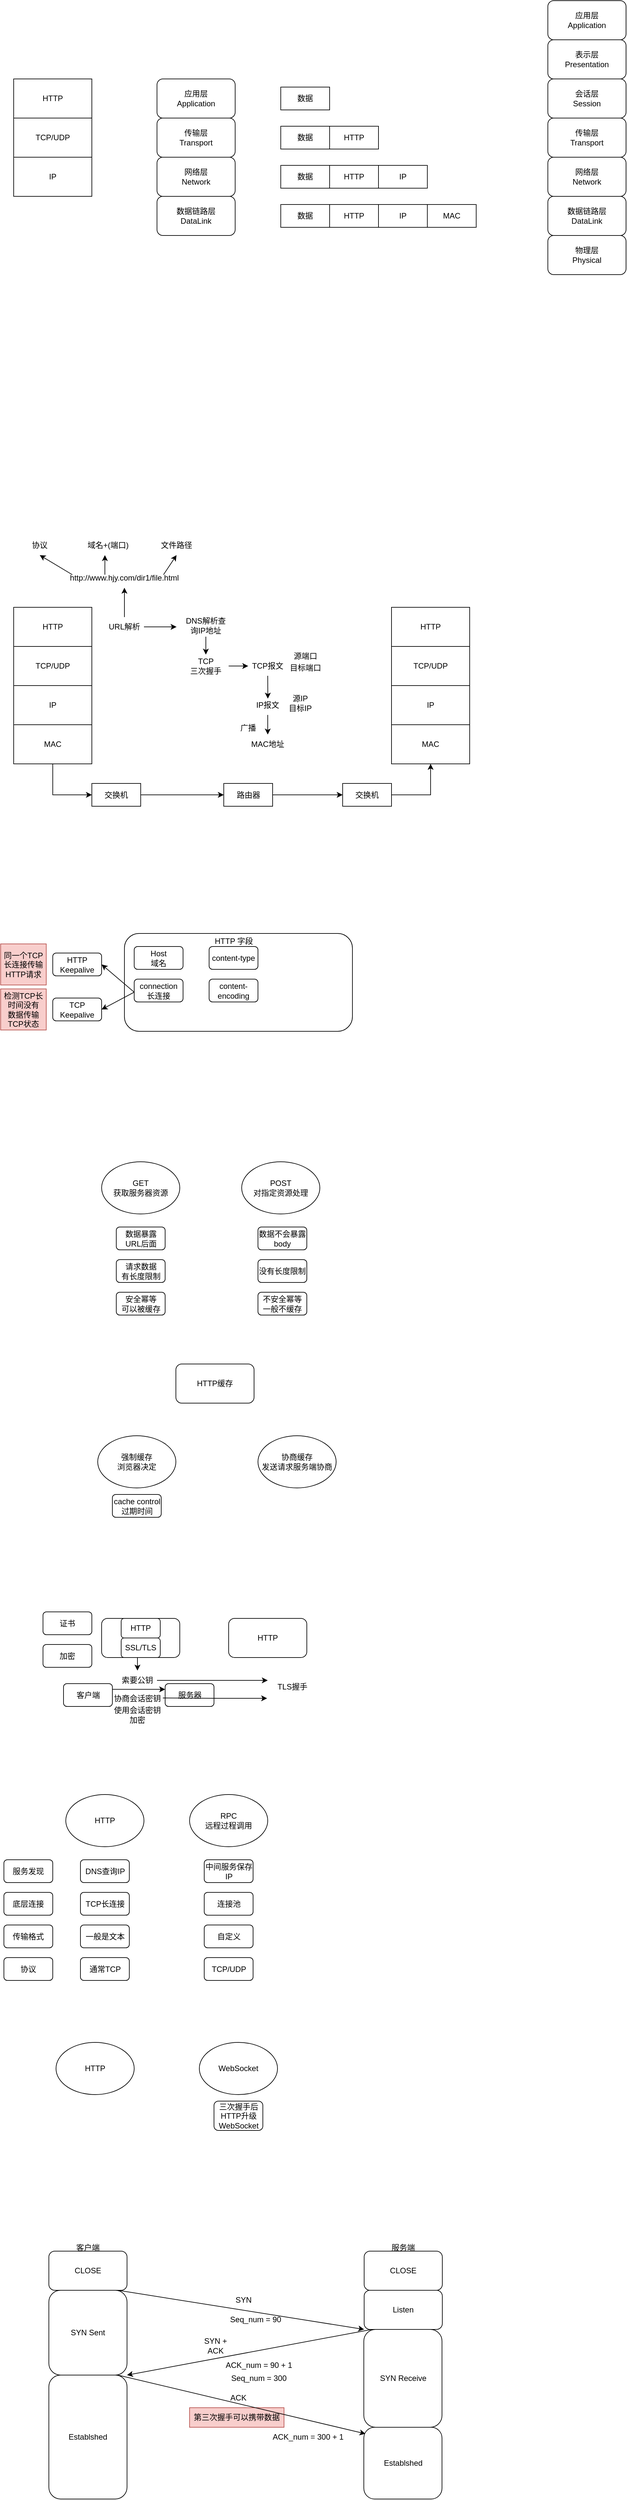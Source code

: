 <mxfile version="23.1.6" type="github">
  <diagram name="第 1 页" id="g__cL9et6w1Bz4wDRFb3">
    <mxGraphModel dx="1853" dy="1735" grid="1" gridSize="10" guides="1" tooltips="1" connect="1" arrows="1" fold="1" page="1" pageScale="1" pageWidth="827" pageHeight="1169" math="0" shadow="0">
      <root>
        <mxCell id="0" />
        <mxCell id="1" parent="0" />
        <mxCell id="cXm0hrUkM8Iz5NWa8tWo-20" value="第三次握手可以携带数据" style="text;html=1;align=center;verticalAlign=middle;whiteSpace=wrap;rounded=0;fillColor=#f8cecc;strokeColor=#b85450;" vertex="1" parent="1">
          <mxGeometry x="180" y="3670" width="145" height="30" as="geometry" />
        </mxCell>
        <mxCell id="aSiWcfBO7DVynULOfoQH-1" value="应用层&lt;br&gt;Application" style="rounded=1;whiteSpace=wrap;html=1;" parent="1" vertex="1">
          <mxGeometry x="130" y="100" width="120" height="60" as="geometry" />
        </mxCell>
        <mxCell id="aSiWcfBO7DVynULOfoQH-2" value="传输层&lt;br&gt;Transport" style="rounded=1;whiteSpace=wrap;html=1;" parent="1" vertex="1">
          <mxGeometry x="130" y="160" width="120" height="60" as="geometry" />
        </mxCell>
        <mxCell id="aSiWcfBO7DVynULOfoQH-3" value="网络层&lt;br&gt;Network" style="rounded=1;whiteSpace=wrap;html=1;" parent="1" vertex="1">
          <mxGeometry x="130" y="220" width="120" height="60" as="geometry" />
        </mxCell>
        <mxCell id="aSiWcfBO7DVynULOfoQH-4" value="数据链路层&lt;br&gt;DataLink" style="rounded=1;whiteSpace=wrap;html=1;" parent="1" vertex="1">
          <mxGeometry x="130" y="280" width="120" height="60" as="geometry" />
        </mxCell>
        <mxCell id="aSiWcfBO7DVynULOfoQH-5" value="应用层&lt;br&gt;Application" style="rounded=1;whiteSpace=wrap;html=1;" parent="1" vertex="1">
          <mxGeometry x="730" y="-20" width="120" height="60" as="geometry" />
        </mxCell>
        <mxCell id="aSiWcfBO7DVynULOfoQH-6" value="传输层&lt;br&gt;Transport" style="rounded=1;whiteSpace=wrap;html=1;" parent="1" vertex="1">
          <mxGeometry x="730" y="160" width="120" height="60" as="geometry" />
        </mxCell>
        <mxCell id="aSiWcfBO7DVynULOfoQH-7" value="网络层&lt;br&gt;Network" style="rounded=1;whiteSpace=wrap;html=1;" parent="1" vertex="1">
          <mxGeometry x="730" y="220" width="120" height="60" as="geometry" />
        </mxCell>
        <mxCell id="aSiWcfBO7DVynULOfoQH-8" value="数据链路层&lt;br&gt;DataLink" style="rounded=1;whiteSpace=wrap;html=1;" parent="1" vertex="1">
          <mxGeometry x="730" y="280" width="120" height="60" as="geometry" />
        </mxCell>
        <mxCell id="aSiWcfBO7DVynULOfoQH-9" value="表示层&lt;br&gt;Presentation" style="rounded=1;whiteSpace=wrap;html=1;" parent="1" vertex="1">
          <mxGeometry x="730" y="40" width="120" height="60" as="geometry" />
        </mxCell>
        <mxCell id="aSiWcfBO7DVynULOfoQH-10" value="会话层&lt;br&gt;Session" style="rounded=1;whiteSpace=wrap;html=1;" parent="1" vertex="1">
          <mxGeometry x="730" y="100" width="120" height="60" as="geometry" />
        </mxCell>
        <mxCell id="aSiWcfBO7DVynULOfoQH-11" value="物理层&lt;br&gt;Physical" style="rounded=1;whiteSpace=wrap;html=1;" parent="1" vertex="1">
          <mxGeometry x="730" y="340" width="120" height="60" as="geometry" />
        </mxCell>
        <mxCell id="aSiWcfBO7DVynULOfoQH-12" value="HTTP" style="rounded=0;whiteSpace=wrap;html=1;" parent="1" vertex="1">
          <mxGeometry x="-90" y="100" width="120" height="60" as="geometry" />
        </mxCell>
        <mxCell id="aSiWcfBO7DVynULOfoQH-13" value="TCP/UDP" style="rounded=0;whiteSpace=wrap;html=1;" parent="1" vertex="1">
          <mxGeometry x="-90" y="160" width="120" height="60" as="geometry" />
        </mxCell>
        <mxCell id="aSiWcfBO7DVynULOfoQH-14" value="IP" style="rounded=0;whiteSpace=wrap;html=1;" parent="1" vertex="1">
          <mxGeometry x="-90" y="220" width="120" height="60" as="geometry" />
        </mxCell>
        <mxCell id="aSiWcfBO7DVynULOfoQH-15" value="数据" style="rounded=0;whiteSpace=wrap;html=1;" parent="1" vertex="1">
          <mxGeometry x="320" y="112.5" width="75" height="35" as="geometry" />
        </mxCell>
        <mxCell id="aSiWcfBO7DVynULOfoQH-16" value="数据" style="rounded=0;whiteSpace=wrap;html=1;" parent="1" vertex="1">
          <mxGeometry x="320" y="172.5" width="75" height="35" as="geometry" />
        </mxCell>
        <mxCell id="aSiWcfBO7DVynULOfoQH-17" value="HTTP" style="rounded=0;whiteSpace=wrap;html=1;" parent="1" vertex="1">
          <mxGeometry x="395" y="172.5" width="75" height="35" as="geometry" />
        </mxCell>
        <mxCell id="aSiWcfBO7DVynULOfoQH-19" value="数据" style="rounded=0;whiteSpace=wrap;html=1;" parent="1" vertex="1">
          <mxGeometry x="320" y="232.5" width="75" height="35" as="geometry" />
        </mxCell>
        <mxCell id="aSiWcfBO7DVynULOfoQH-20" value="HTTP" style="rounded=0;whiteSpace=wrap;html=1;" parent="1" vertex="1">
          <mxGeometry x="395" y="232.5" width="75" height="35" as="geometry" />
        </mxCell>
        <mxCell id="aSiWcfBO7DVynULOfoQH-21" value="IP" style="rounded=0;whiteSpace=wrap;html=1;" parent="1" vertex="1">
          <mxGeometry x="470" y="232.5" width="75" height="35" as="geometry" />
        </mxCell>
        <mxCell id="aSiWcfBO7DVynULOfoQH-22" value="数据" style="rounded=0;whiteSpace=wrap;html=1;" parent="1" vertex="1">
          <mxGeometry x="320" y="292.5" width="75" height="35" as="geometry" />
        </mxCell>
        <mxCell id="aSiWcfBO7DVynULOfoQH-23" value="HTTP" style="rounded=0;whiteSpace=wrap;html=1;" parent="1" vertex="1">
          <mxGeometry x="395" y="292.5" width="75" height="35" as="geometry" />
        </mxCell>
        <mxCell id="aSiWcfBO7DVynULOfoQH-24" value="IP" style="rounded=0;whiteSpace=wrap;html=1;" parent="1" vertex="1">
          <mxGeometry x="470" y="292.5" width="75" height="35" as="geometry" />
        </mxCell>
        <mxCell id="aSiWcfBO7DVynULOfoQH-25" value="MAC" style="rounded=0;whiteSpace=wrap;html=1;" parent="1" vertex="1">
          <mxGeometry x="545" y="292.5" width="75" height="35" as="geometry" />
        </mxCell>
        <mxCell id="aSiWcfBO7DVynULOfoQH-26" value="HTTP" style="rounded=0;whiteSpace=wrap;html=1;" parent="1" vertex="1">
          <mxGeometry x="-90" y="910" width="120" height="60" as="geometry" />
        </mxCell>
        <mxCell id="aSiWcfBO7DVynULOfoQH-27" value="TCP/UDP" style="rounded=0;whiteSpace=wrap;html=1;" parent="1" vertex="1">
          <mxGeometry x="-90" y="970" width="120" height="60" as="geometry" />
        </mxCell>
        <mxCell id="aSiWcfBO7DVynULOfoQH-28" value="IP" style="rounded=0;whiteSpace=wrap;html=1;" parent="1" vertex="1">
          <mxGeometry x="-90" y="1030" width="120" height="60" as="geometry" />
        </mxCell>
        <mxCell id="aSiWcfBO7DVynULOfoQH-29" value="HTTP" style="rounded=0;whiteSpace=wrap;html=1;" parent="1" vertex="1">
          <mxGeometry x="490" y="910" width="120" height="60" as="geometry" />
        </mxCell>
        <mxCell id="aSiWcfBO7DVynULOfoQH-30" value="TCP/UDP" style="rounded=0;whiteSpace=wrap;html=1;" parent="1" vertex="1">
          <mxGeometry x="490" y="970" width="120" height="60" as="geometry" />
        </mxCell>
        <mxCell id="aSiWcfBO7DVynULOfoQH-31" value="IP" style="rounded=0;whiteSpace=wrap;html=1;" parent="1" vertex="1">
          <mxGeometry x="490" y="1030" width="120" height="60" as="geometry" />
        </mxCell>
        <mxCell id="aSiWcfBO7DVynULOfoQH-34" style="edgeStyle=orthogonalEdgeStyle;rounded=0;orthogonalLoop=1;jettySize=auto;html=1;exitX=0.5;exitY=0;exitDx=0;exitDy=0;entryX=0.5;entryY=1;entryDx=0;entryDy=0;" parent="1" source="aSiWcfBO7DVynULOfoQH-32" target="aSiWcfBO7DVynULOfoQH-33" edge="1">
          <mxGeometry relative="1" as="geometry" />
        </mxCell>
        <mxCell id="aSiWcfBO7DVynULOfoQH-42" style="edgeStyle=orthogonalEdgeStyle;rounded=0;orthogonalLoop=1;jettySize=auto;html=1;exitX=1;exitY=0.5;exitDx=0;exitDy=0;" parent="1" source="aSiWcfBO7DVynULOfoQH-32" edge="1">
          <mxGeometry relative="1" as="geometry">
            <mxPoint x="160" y="940" as="targetPoint" />
          </mxGeometry>
        </mxCell>
        <mxCell id="aSiWcfBO7DVynULOfoQH-32" value="URL解析" style="text;html=1;align=center;verticalAlign=middle;whiteSpace=wrap;rounded=0;" parent="1" vertex="1">
          <mxGeometry x="50" y="925" width="60" height="30" as="geometry" />
        </mxCell>
        <mxCell id="aSiWcfBO7DVynULOfoQH-33" value="http://www.hjy.com/dir1/file.html" style="text;html=1;align=center;verticalAlign=middle;whiteSpace=wrap;rounded=0;" parent="1" vertex="1">
          <mxGeometry x="-10" y="850" width="180" height="30" as="geometry" />
        </mxCell>
        <mxCell id="aSiWcfBO7DVynULOfoQH-35" value="协议" style="text;html=1;align=center;verticalAlign=middle;whiteSpace=wrap;rounded=0;" parent="1" vertex="1">
          <mxGeometry x="-80" y="800" width="60" height="30" as="geometry" />
        </mxCell>
        <mxCell id="aSiWcfBO7DVynULOfoQH-36" value="" style="endArrow=classic;html=1;rounded=0;entryX=0.5;entryY=1;entryDx=0;entryDy=0;" parent="1" target="aSiWcfBO7DVynULOfoQH-35" edge="1">
          <mxGeometry width="50" height="50" relative="1" as="geometry">
            <mxPoint y="860" as="sourcePoint" />
            <mxPoint x="50" y="810" as="targetPoint" />
          </mxGeometry>
        </mxCell>
        <mxCell id="aSiWcfBO7DVynULOfoQH-37" value="域名+(端口)" style="text;html=1;align=center;verticalAlign=middle;whiteSpace=wrap;rounded=0;" parent="1" vertex="1">
          <mxGeometry x="20" y="800" width="70" height="30" as="geometry" />
        </mxCell>
        <mxCell id="aSiWcfBO7DVynULOfoQH-38" value="" style="endArrow=classic;html=1;rounded=0;entryX=0.429;entryY=1;entryDx=0;entryDy=0;entryPerimeter=0;" parent="1" target="aSiWcfBO7DVynULOfoQH-37" edge="1">
          <mxGeometry width="50" height="50" relative="1" as="geometry">
            <mxPoint x="50" y="860" as="sourcePoint" />
            <mxPoint x="100" y="810" as="targetPoint" />
          </mxGeometry>
        </mxCell>
        <mxCell id="aSiWcfBO7DVynULOfoQH-40" value="文件路径" style="text;html=1;align=center;verticalAlign=middle;whiteSpace=wrap;rounded=0;" parent="1" vertex="1">
          <mxGeometry x="130" y="800" width="60" height="30" as="geometry" />
        </mxCell>
        <mxCell id="aSiWcfBO7DVynULOfoQH-41" value="" style="endArrow=classic;html=1;rounded=0;entryX=0.5;entryY=1;entryDx=0;entryDy=0;" parent="1" target="aSiWcfBO7DVynULOfoQH-40" edge="1">
          <mxGeometry width="50" height="50" relative="1" as="geometry">
            <mxPoint x="140" y="860" as="sourcePoint" />
            <mxPoint x="190" y="810" as="targetPoint" />
          </mxGeometry>
        </mxCell>
        <mxCell id="aSiWcfBO7DVynULOfoQH-45" style="edgeStyle=orthogonalEdgeStyle;rounded=0;orthogonalLoop=1;jettySize=auto;html=1;exitX=0.5;exitY=1;exitDx=0;exitDy=0;" parent="1" source="aSiWcfBO7DVynULOfoQH-43" target="aSiWcfBO7DVynULOfoQH-44" edge="1">
          <mxGeometry relative="1" as="geometry" />
        </mxCell>
        <mxCell id="aSiWcfBO7DVynULOfoQH-43" value="DNS解析查询IP地址" style="text;html=1;align=center;verticalAlign=middle;whiteSpace=wrap;rounded=0;" parent="1" vertex="1">
          <mxGeometry x="170" y="920" width="70" height="35" as="geometry" />
        </mxCell>
        <mxCell id="aSiWcfBO7DVynULOfoQH-47" style="edgeStyle=orthogonalEdgeStyle;rounded=0;orthogonalLoop=1;jettySize=auto;html=1;exitX=1;exitY=0.5;exitDx=0;exitDy=0;entryX=0;entryY=0.5;entryDx=0;entryDy=0;" parent="1" source="aSiWcfBO7DVynULOfoQH-44" target="aSiWcfBO7DVynULOfoQH-46" edge="1">
          <mxGeometry relative="1" as="geometry" />
        </mxCell>
        <mxCell id="aSiWcfBO7DVynULOfoQH-44" value="TCP&lt;br&gt;三次握手" style="text;html=1;align=center;verticalAlign=middle;whiteSpace=wrap;rounded=0;" parent="1" vertex="1">
          <mxGeometry x="170" y="982.5" width="70" height="35" as="geometry" />
        </mxCell>
        <mxCell id="aSiWcfBO7DVynULOfoQH-48" style="edgeStyle=orthogonalEdgeStyle;rounded=0;orthogonalLoop=1;jettySize=auto;html=1;exitX=0.5;exitY=1;exitDx=0;exitDy=0;" parent="1" source="aSiWcfBO7DVynULOfoQH-46" edge="1">
          <mxGeometry relative="1" as="geometry">
            <mxPoint x="300.154" y="1050" as="targetPoint" />
          </mxGeometry>
        </mxCell>
        <mxCell id="aSiWcfBO7DVynULOfoQH-46" value="TCP报文" style="text;html=1;align=center;verticalAlign=middle;whiteSpace=wrap;rounded=0;" parent="1" vertex="1">
          <mxGeometry x="270" y="985" width="60" height="30" as="geometry" />
        </mxCell>
        <mxCell id="aSiWcfBO7DVynULOfoQH-57" style="edgeStyle=orthogonalEdgeStyle;rounded=0;orthogonalLoop=1;jettySize=auto;html=1;exitX=0.5;exitY=1;exitDx=0;exitDy=0;entryX=0.5;entryY=0;entryDx=0;entryDy=0;" parent="1" source="aSiWcfBO7DVynULOfoQH-49" target="aSiWcfBO7DVynULOfoQH-56" edge="1">
          <mxGeometry relative="1" as="geometry" />
        </mxCell>
        <mxCell id="aSiWcfBO7DVynULOfoQH-49" value="IP报文" style="text;html=1;align=center;verticalAlign=middle;whiteSpace=wrap;rounded=0;" parent="1" vertex="1">
          <mxGeometry x="270" y="1045" width="60" height="30" as="geometry" />
        </mxCell>
        <mxCell id="aSiWcfBO7DVynULOfoQH-50" value="源端口" style="text;html=1;align=center;verticalAlign=middle;whiteSpace=wrap;rounded=0;" parent="1" vertex="1">
          <mxGeometry x="327.5" y="970" width="60" height="30" as="geometry" />
        </mxCell>
        <mxCell id="aSiWcfBO7DVynULOfoQH-51" value="目标端口" style="text;html=1;align=center;verticalAlign=middle;whiteSpace=wrap;rounded=0;" parent="1" vertex="1">
          <mxGeometry x="327.5" y="987.5" width="60" height="30" as="geometry" />
        </mxCell>
        <mxCell id="aSiWcfBO7DVynULOfoQH-52" value="源IP" style="text;html=1;align=center;verticalAlign=middle;whiteSpace=wrap;rounded=0;" parent="1" vertex="1">
          <mxGeometry x="320" y="1035" width="60" height="30" as="geometry" />
        </mxCell>
        <mxCell id="aSiWcfBO7DVynULOfoQH-53" value="目标IP" style="text;html=1;align=center;verticalAlign=middle;whiteSpace=wrap;rounded=0;" parent="1" vertex="1">
          <mxGeometry x="320" y="1050" width="60" height="30" as="geometry" />
        </mxCell>
        <mxCell id="aSiWcfBO7DVynULOfoQH-64" style="edgeStyle=orthogonalEdgeStyle;rounded=0;orthogonalLoop=1;jettySize=auto;html=1;exitX=0.5;exitY=1;exitDx=0;exitDy=0;entryX=0;entryY=0.5;entryDx=0;entryDy=0;" parent="1" source="aSiWcfBO7DVynULOfoQH-55" target="aSiWcfBO7DVynULOfoQH-61" edge="1">
          <mxGeometry relative="1" as="geometry" />
        </mxCell>
        <mxCell id="aSiWcfBO7DVynULOfoQH-55" value="MAC" style="rounded=0;whiteSpace=wrap;html=1;" parent="1" vertex="1">
          <mxGeometry x="-90" y="1090" width="120" height="60" as="geometry" />
        </mxCell>
        <mxCell id="aSiWcfBO7DVynULOfoQH-56" value="MAC地址" style="text;html=1;align=center;verticalAlign=middle;whiteSpace=wrap;rounded=0;" parent="1" vertex="1">
          <mxGeometry x="270" y="1105" width="60" height="30" as="geometry" />
        </mxCell>
        <mxCell id="aSiWcfBO7DVynULOfoQH-58" value="广播" style="text;html=1;align=center;verticalAlign=middle;whiteSpace=wrap;rounded=0;" parent="1" vertex="1">
          <mxGeometry x="240" y="1080" width="60" height="30" as="geometry" />
        </mxCell>
        <mxCell id="aSiWcfBO7DVynULOfoQH-59" value="MAC" style="rounded=0;whiteSpace=wrap;html=1;" parent="1" vertex="1">
          <mxGeometry x="490" y="1090" width="120" height="60" as="geometry" />
        </mxCell>
        <mxCell id="aSiWcfBO7DVynULOfoQH-65" style="edgeStyle=orthogonalEdgeStyle;rounded=0;orthogonalLoop=1;jettySize=auto;html=1;exitX=1;exitY=0.5;exitDx=0;exitDy=0;entryX=0;entryY=0.5;entryDx=0;entryDy=0;" parent="1" source="aSiWcfBO7DVynULOfoQH-61" target="aSiWcfBO7DVynULOfoQH-62" edge="1">
          <mxGeometry relative="1" as="geometry" />
        </mxCell>
        <mxCell id="aSiWcfBO7DVynULOfoQH-61" value="交换机" style="rounded=0;whiteSpace=wrap;html=1;" parent="1" vertex="1">
          <mxGeometry x="30" y="1180" width="75" height="35" as="geometry" />
        </mxCell>
        <mxCell id="aSiWcfBO7DVynULOfoQH-66" style="edgeStyle=orthogonalEdgeStyle;rounded=0;orthogonalLoop=1;jettySize=auto;html=1;exitX=1;exitY=0.5;exitDx=0;exitDy=0;entryX=0;entryY=0.5;entryDx=0;entryDy=0;" parent="1" source="aSiWcfBO7DVynULOfoQH-62" target="aSiWcfBO7DVynULOfoQH-63" edge="1">
          <mxGeometry relative="1" as="geometry" />
        </mxCell>
        <mxCell id="aSiWcfBO7DVynULOfoQH-62" value="路由器" style="rounded=0;whiteSpace=wrap;html=1;" parent="1" vertex="1">
          <mxGeometry x="232.5" y="1180" width="75" height="35" as="geometry" />
        </mxCell>
        <mxCell id="aSiWcfBO7DVynULOfoQH-67" style="edgeStyle=orthogonalEdgeStyle;rounded=0;orthogonalLoop=1;jettySize=auto;html=1;exitX=1;exitY=0.5;exitDx=0;exitDy=0;" parent="1" source="aSiWcfBO7DVynULOfoQH-63" target="aSiWcfBO7DVynULOfoQH-59" edge="1">
          <mxGeometry relative="1" as="geometry" />
        </mxCell>
        <mxCell id="aSiWcfBO7DVynULOfoQH-63" value="交换机" style="rounded=0;whiteSpace=wrap;html=1;" parent="1" vertex="1">
          <mxGeometry x="415" y="1180" width="75" height="35" as="geometry" />
        </mxCell>
        <mxCell id="Nw0icb2rBlRomqgOzCDh-1" value="" style="rounded=1;whiteSpace=wrap;html=1;" parent="1" vertex="1">
          <mxGeometry x="80" y="1410" width="350" height="150" as="geometry" />
        </mxCell>
        <mxCell id="Nw0icb2rBlRomqgOzCDh-2" value="Host&lt;br&gt;域名" style="rounded=1;whiteSpace=wrap;html=1;" parent="1" vertex="1">
          <mxGeometry x="95" y="1430" width="75" height="35" as="geometry" />
        </mxCell>
        <mxCell id="Nw0icb2rBlRomqgOzCDh-3" value="connection&lt;br&gt;长连接" style="rounded=1;whiteSpace=wrap;html=1;" parent="1" vertex="1">
          <mxGeometry x="95" y="1480" width="75" height="35" as="geometry" />
        </mxCell>
        <mxCell id="Nw0icb2rBlRomqgOzCDh-4" value="HTTP Keepalive" style="rounded=1;whiteSpace=wrap;html=1;" parent="1" vertex="1">
          <mxGeometry x="-30" y="1440" width="75" height="35" as="geometry" />
        </mxCell>
        <mxCell id="Nw0icb2rBlRomqgOzCDh-5" value="同一个TCP长连接传输HTTP请求" style="text;html=1;align=center;verticalAlign=middle;whiteSpace=wrap;rounded=0;fillColor=#f8cecc;strokeColor=#b85450;" parent="1" vertex="1">
          <mxGeometry x="-110" y="1426" width="70" height="63" as="geometry" />
        </mxCell>
        <mxCell id="Nw0icb2rBlRomqgOzCDh-7" value="TCP&lt;br&gt;Keepalive" style="rounded=1;whiteSpace=wrap;html=1;" parent="1" vertex="1">
          <mxGeometry x="-30" y="1509" width="75" height="35" as="geometry" />
        </mxCell>
        <mxCell id="Nw0icb2rBlRomqgOzCDh-8" value="检测TCP长时间没有&lt;br&gt;数据传输TCP状态" style="text;html=1;align=center;verticalAlign=middle;whiteSpace=wrap;rounded=0;fillColor=#f8cecc;strokeColor=#b85450;" parent="1" vertex="1">
          <mxGeometry x="-110" y="1495" width="70" height="63" as="geometry" />
        </mxCell>
        <mxCell id="Nw0icb2rBlRomqgOzCDh-9" value="" style="endArrow=classic;html=1;rounded=0;entryX=1;entryY=0.5;entryDx=0;entryDy=0;" parent="1" target="Nw0icb2rBlRomqgOzCDh-4" edge="1">
          <mxGeometry width="50" height="50" relative="1" as="geometry">
            <mxPoint x="95" y="1500" as="sourcePoint" />
            <mxPoint x="145" y="1450" as="targetPoint" />
          </mxGeometry>
        </mxCell>
        <mxCell id="Nw0icb2rBlRomqgOzCDh-11" value="" style="endArrow=classic;html=1;rounded=0;entryX=1;entryY=0.5;entryDx=0;entryDy=0;" parent="1" target="Nw0icb2rBlRomqgOzCDh-7" edge="1">
          <mxGeometry width="50" height="50" relative="1" as="geometry">
            <mxPoint x="95" y="1500" as="sourcePoint" />
            <mxPoint x="145" y="1450" as="targetPoint" />
          </mxGeometry>
        </mxCell>
        <mxCell id="Nw0icb2rBlRomqgOzCDh-12" value="content-type" style="rounded=1;whiteSpace=wrap;html=1;" parent="1" vertex="1">
          <mxGeometry x="210" y="1430" width="75" height="35" as="geometry" />
        </mxCell>
        <mxCell id="Nw0icb2rBlRomqgOzCDh-13" value="content-encoding" style="rounded=1;whiteSpace=wrap;html=1;" parent="1" vertex="1">
          <mxGeometry x="210" y="1480" width="75" height="35" as="geometry" />
        </mxCell>
        <mxCell id="Nw0icb2rBlRomqgOzCDh-14" value="HTTP 字段" style="text;html=1;align=center;verticalAlign=middle;whiteSpace=wrap;rounded=0;" parent="1" vertex="1">
          <mxGeometry x="216.5" y="1407" width="62" height="30" as="geometry" />
        </mxCell>
        <mxCell id="Nw0icb2rBlRomqgOzCDh-15" value="GET&lt;br&gt;获取服务器资源" style="ellipse;whiteSpace=wrap;html=1;" parent="1" vertex="1">
          <mxGeometry x="45" y="1760" width="120" height="80" as="geometry" />
        </mxCell>
        <mxCell id="Nw0icb2rBlRomqgOzCDh-16" value="POST&lt;br&gt;对指定资源处理" style="ellipse;whiteSpace=wrap;html=1;" parent="1" vertex="1">
          <mxGeometry x="260" y="1760" width="120" height="80" as="geometry" />
        </mxCell>
        <mxCell id="Nw0icb2rBlRomqgOzCDh-17" value="数据暴露&lt;br&gt;URL后面" style="rounded=1;whiteSpace=wrap;html=1;" parent="1" vertex="1">
          <mxGeometry x="67.5" y="1860" width="75" height="35" as="geometry" />
        </mxCell>
        <mxCell id="Nw0icb2rBlRomqgOzCDh-18" value="数据不会暴露&lt;div&gt;body&lt;/div&gt;" style="rounded=1;whiteSpace=wrap;html=1;" parent="1" vertex="1">
          <mxGeometry x="285" y="1860" width="75" height="35" as="geometry" />
        </mxCell>
        <mxCell id="Nw0icb2rBlRomqgOzCDh-19" value="请求数据&lt;br&gt;有长度限制" style="rounded=1;whiteSpace=wrap;html=1;" parent="1" vertex="1">
          <mxGeometry x="67.5" y="1910" width="75" height="35" as="geometry" />
        </mxCell>
        <mxCell id="Nw0icb2rBlRomqgOzCDh-20" value="没有长度限制" style="rounded=1;whiteSpace=wrap;html=1;" parent="1" vertex="1">
          <mxGeometry x="285" y="1910" width="75" height="35" as="geometry" />
        </mxCell>
        <mxCell id="Nw0icb2rBlRomqgOzCDh-21" value="安全幂等&lt;br&gt;可以被缓存" style="rounded=1;whiteSpace=wrap;html=1;" parent="1" vertex="1">
          <mxGeometry x="67.5" y="1960" width="75" height="35" as="geometry" />
        </mxCell>
        <mxCell id="Nw0icb2rBlRomqgOzCDh-22" value="不安全幂等&lt;br&gt;一般不缓存" style="rounded=1;whiteSpace=wrap;html=1;" parent="1" vertex="1">
          <mxGeometry x="285" y="1960" width="75" height="35" as="geometry" />
        </mxCell>
        <mxCell id="Nw0icb2rBlRomqgOzCDh-23" value="HTTP缓存" style="rounded=1;whiteSpace=wrap;html=1;" parent="1" vertex="1">
          <mxGeometry x="159" y="2070" width="120" height="60" as="geometry" />
        </mxCell>
        <mxCell id="Nw0icb2rBlRomqgOzCDh-24" value="强制缓存&lt;br&gt;浏览器决定" style="ellipse;whiteSpace=wrap;html=1;" parent="1" vertex="1">
          <mxGeometry x="39" y="2180" width="120" height="80" as="geometry" />
        </mxCell>
        <mxCell id="Nw0icb2rBlRomqgOzCDh-25" value="协商缓存&lt;br&gt;发送请求服务端协商" style="ellipse;whiteSpace=wrap;html=1;" parent="1" vertex="1">
          <mxGeometry x="285" y="2180" width="120" height="80" as="geometry" />
        </mxCell>
        <mxCell id="Nw0icb2rBlRomqgOzCDh-26" value="cache control&lt;br&gt;过期时间" style="rounded=1;whiteSpace=wrap;html=1;" parent="1" vertex="1">
          <mxGeometry x="61.5" y="2270" width="75" height="35" as="geometry" />
        </mxCell>
        <mxCell id="Nw0icb2rBlRomqgOzCDh-27" value="" style="rounded=1;whiteSpace=wrap;html=1;" parent="1" vertex="1">
          <mxGeometry x="45" y="2460" width="120" height="60" as="geometry" />
        </mxCell>
        <mxCell id="Nw0icb2rBlRomqgOzCDh-28" value="HTTP" style="rounded=1;whiteSpace=wrap;html=1;" parent="1" vertex="1">
          <mxGeometry x="240" y="2460" width="120" height="60" as="geometry" />
        </mxCell>
        <mxCell id="Nw0icb2rBlRomqgOzCDh-29" value="HTTP" style="rounded=1;whiteSpace=wrap;html=1;" parent="1" vertex="1">
          <mxGeometry x="75" y="2460" width="60" height="30" as="geometry" />
        </mxCell>
        <mxCell id="Nw0icb2rBlRomqgOzCDh-48" style="edgeStyle=orthogonalEdgeStyle;rounded=0;orthogonalLoop=1;jettySize=auto;html=1;exitX=0.5;exitY=1;exitDx=0;exitDy=0;entryX=0.5;entryY=0;entryDx=0;entryDy=0;" parent="1" source="Nw0icb2rBlRomqgOzCDh-31" target="Nw0icb2rBlRomqgOzCDh-40" edge="1">
          <mxGeometry relative="1" as="geometry" />
        </mxCell>
        <mxCell id="Nw0icb2rBlRomqgOzCDh-31" value="SSL/TLS" style="rounded=1;whiteSpace=wrap;html=1;" parent="1" vertex="1">
          <mxGeometry x="75" y="2490" width="60" height="30" as="geometry" />
        </mxCell>
        <mxCell id="Nw0icb2rBlRomqgOzCDh-39" style="edgeStyle=orthogonalEdgeStyle;rounded=0;orthogonalLoop=1;jettySize=auto;html=1;exitX=1;exitY=0.25;exitDx=0;exitDy=0;entryX=0;entryY=0.25;entryDx=0;entryDy=0;" parent="1" source="Nw0icb2rBlRomqgOzCDh-36" target="Nw0icb2rBlRomqgOzCDh-38" edge="1">
          <mxGeometry relative="1" as="geometry" />
        </mxCell>
        <mxCell id="Nw0icb2rBlRomqgOzCDh-36" value="客户端" style="rounded=1;whiteSpace=wrap;html=1;" parent="1" vertex="1">
          <mxGeometry x="-13.5" y="2560" width="75" height="35" as="geometry" />
        </mxCell>
        <mxCell id="Nw0icb2rBlRomqgOzCDh-38" value="服务器" style="rounded=1;whiteSpace=wrap;html=1;" parent="1" vertex="1">
          <mxGeometry x="142.5" y="2560" width="75" height="35" as="geometry" />
        </mxCell>
        <mxCell id="Nw0icb2rBlRomqgOzCDh-43" style="edgeStyle=orthogonalEdgeStyle;rounded=0;orthogonalLoop=1;jettySize=auto;html=1;exitX=1;exitY=0.5;exitDx=0;exitDy=0;" parent="1" source="Nw0icb2rBlRomqgOzCDh-40" edge="1">
          <mxGeometry relative="1" as="geometry">
            <mxPoint x="300" y="2555" as="targetPoint" />
          </mxGeometry>
        </mxCell>
        <mxCell id="Nw0icb2rBlRomqgOzCDh-40" value="索要公钥" style="text;html=1;align=center;verticalAlign=middle;whiteSpace=wrap;rounded=0;" parent="1" vertex="1">
          <mxGeometry x="70" y="2540" width="60" height="30" as="geometry" />
        </mxCell>
        <mxCell id="Nw0icb2rBlRomqgOzCDh-44" style="edgeStyle=orthogonalEdgeStyle;rounded=0;orthogonalLoop=1;jettySize=auto;html=1;exitX=1;exitY=0.5;exitDx=0;exitDy=0;" parent="1" edge="1">
          <mxGeometry relative="1" as="geometry">
            <mxPoint x="299" y="2582.5" as="targetPoint" />
            <mxPoint x="139" y="2582" as="sourcePoint" />
          </mxGeometry>
        </mxCell>
        <mxCell id="Nw0icb2rBlRomqgOzCDh-41" value="协商会话密钥" style="text;html=1;align=center;verticalAlign=middle;whiteSpace=wrap;rounded=0;" parent="1" vertex="1">
          <mxGeometry x="60" y="2570" width="80" height="25" as="geometry" />
        </mxCell>
        <mxCell id="Nw0icb2rBlRomqgOzCDh-42" value="使用会话密钥加密" style="text;html=1;align=center;verticalAlign=middle;whiteSpace=wrap;rounded=0;" parent="1" vertex="1">
          <mxGeometry x="60" y="2595" width="80" height="25" as="geometry" />
        </mxCell>
        <mxCell id="Nw0icb2rBlRomqgOzCDh-45" value="TLS握手" style="text;html=1;align=center;verticalAlign=middle;whiteSpace=wrap;rounded=0;" parent="1" vertex="1">
          <mxGeometry x="308" y="2550" width="60" height="30" as="geometry" />
        </mxCell>
        <mxCell id="Nw0icb2rBlRomqgOzCDh-46" value="证书" style="rounded=1;whiteSpace=wrap;html=1;" parent="1" vertex="1">
          <mxGeometry x="-45" y="2450" width="75" height="35" as="geometry" />
        </mxCell>
        <mxCell id="Nw0icb2rBlRomqgOzCDh-47" value="加密" style="rounded=1;whiteSpace=wrap;html=1;" parent="1" vertex="1">
          <mxGeometry x="-45" y="2500" width="75" height="35" as="geometry" />
        </mxCell>
        <mxCell id="Nw0icb2rBlRomqgOzCDh-49" value="HTTP" style="ellipse;whiteSpace=wrap;html=1;" parent="1" vertex="1">
          <mxGeometry x="-10" y="2730" width="120" height="80" as="geometry" />
        </mxCell>
        <mxCell id="Nw0icb2rBlRomqgOzCDh-50" value="RPC&lt;br&gt;远程过程调用" style="ellipse;whiteSpace=wrap;html=1;" parent="1" vertex="1">
          <mxGeometry x="180" y="2730" width="120" height="80" as="geometry" />
        </mxCell>
        <mxCell id="Nw0icb2rBlRomqgOzCDh-52" value="DNS查询IP" style="rounded=1;whiteSpace=wrap;html=1;" parent="1" vertex="1">
          <mxGeometry x="12.5" y="2830" width="75" height="35" as="geometry" />
        </mxCell>
        <mxCell id="Nw0icb2rBlRomqgOzCDh-54" value="服务发现" style="rounded=1;whiteSpace=wrap;html=1;" parent="1" vertex="1">
          <mxGeometry x="-105" y="2830" width="75" height="35" as="geometry" />
        </mxCell>
        <mxCell id="Nw0icb2rBlRomqgOzCDh-55" value="中间服务保存IP" style="rounded=1;whiteSpace=wrap;html=1;" parent="1" vertex="1">
          <mxGeometry x="202.5" y="2830" width="75" height="35" as="geometry" />
        </mxCell>
        <mxCell id="Nw0icb2rBlRomqgOzCDh-56" value="底层连接" style="rounded=1;whiteSpace=wrap;html=1;" parent="1" vertex="1">
          <mxGeometry x="-105" y="2880" width="75" height="35" as="geometry" />
        </mxCell>
        <mxCell id="Nw0icb2rBlRomqgOzCDh-57" value="TCP长连接" style="rounded=1;whiteSpace=wrap;html=1;" parent="1" vertex="1">
          <mxGeometry x="12.5" y="2880" width="75" height="35" as="geometry" />
        </mxCell>
        <mxCell id="Nw0icb2rBlRomqgOzCDh-58" value="连接池" style="rounded=1;whiteSpace=wrap;html=1;" parent="1" vertex="1">
          <mxGeometry x="202.5" y="2880" width="75" height="35" as="geometry" />
        </mxCell>
        <mxCell id="Nw0icb2rBlRomqgOzCDh-59" value="传输格式" style="rounded=1;whiteSpace=wrap;html=1;" parent="1" vertex="1">
          <mxGeometry x="-105" y="2930" width="75" height="35" as="geometry" />
        </mxCell>
        <mxCell id="Nw0icb2rBlRomqgOzCDh-60" value="一般是文本" style="rounded=1;whiteSpace=wrap;html=1;" parent="1" vertex="1">
          <mxGeometry x="12.5" y="2930" width="75" height="35" as="geometry" />
        </mxCell>
        <mxCell id="Nw0icb2rBlRomqgOzCDh-61" value="自定义" style="rounded=1;whiteSpace=wrap;html=1;" parent="1" vertex="1">
          <mxGeometry x="202.5" y="2930" width="75" height="35" as="geometry" />
        </mxCell>
        <mxCell id="Nw0icb2rBlRomqgOzCDh-62" value="协议" style="rounded=1;whiteSpace=wrap;html=1;" parent="1" vertex="1">
          <mxGeometry x="-105" y="2980" width="75" height="35" as="geometry" />
        </mxCell>
        <mxCell id="Nw0icb2rBlRomqgOzCDh-63" value="通常TCP" style="rounded=1;whiteSpace=wrap;html=1;" parent="1" vertex="1">
          <mxGeometry x="12.5" y="2980" width="75" height="35" as="geometry" />
        </mxCell>
        <mxCell id="Nw0icb2rBlRomqgOzCDh-64" value="TCP/UDP" style="rounded=1;whiteSpace=wrap;html=1;" parent="1" vertex="1">
          <mxGeometry x="202.5" y="2980" width="75" height="35" as="geometry" />
        </mxCell>
        <mxCell id="Nw0icb2rBlRomqgOzCDh-65" value="HTTP" style="ellipse;whiteSpace=wrap;html=1;" parent="1" vertex="1">
          <mxGeometry x="-25" y="3110" width="120" height="80" as="geometry" />
        </mxCell>
        <mxCell id="Nw0icb2rBlRomqgOzCDh-66" value="WebSocket" style="ellipse;whiteSpace=wrap;html=1;" parent="1" vertex="1">
          <mxGeometry x="195" y="3110" width="120" height="80" as="geometry" />
        </mxCell>
        <mxCell id="Nw0icb2rBlRomqgOzCDh-67" value="三次握手后&lt;br&gt;HTTP升级WebSocket" style="rounded=1;whiteSpace=wrap;html=1;" parent="1" vertex="1">
          <mxGeometry x="217.5" y="3200" width="75" height="45" as="geometry" />
        </mxCell>
        <mxCell id="cXm0hrUkM8Iz5NWa8tWo-1" value="CLOSE" style="rounded=1;whiteSpace=wrap;html=1;" vertex="1" parent="1">
          <mxGeometry x="-36" y="3430" width="120" height="60" as="geometry" />
        </mxCell>
        <mxCell id="cXm0hrUkM8Iz5NWa8tWo-2" value="CLOSE" style="rounded=1;whiteSpace=wrap;html=1;" vertex="1" parent="1">
          <mxGeometry x="448" y="3430" width="120" height="60" as="geometry" />
        </mxCell>
        <mxCell id="cXm0hrUkM8Iz5NWa8tWo-3" value="客户端" style="text;html=1;align=center;verticalAlign=middle;whiteSpace=wrap;rounded=0;" vertex="1" parent="1">
          <mxGeometry x="-6" y="3410" width="60" height="30" as="geometry" />
        </mxCell>
        <mxCell id="cXm0hrUkM8Iz5NWa8tWo-4" value="服务端" style="text;html=1;align=center;verticalAlign=middle;whiteSpace=wrap;rounded=0;" vertex="1" parent="1">
          <mxGeometry x="478" y="3410" width="60" height="30" as="geometry" />
        </mxCell>
        <mxCell id="cXm0hrUkM8Iz5NWa8tWo-5" value="SYN Sent" style="rounded=1;whiteSpace=wrap;html=1;" vertex="1" parent="1">
          <mxGeometry x="-36" y="3490" width="120" height="130" as="geometry" />
        </mxCell>
        <mxCell id="cXm0hrUkM8Iz5NWa8tWo-6" value="Listen" style="rounded=1;whiteSpace=wrap;html=1;" vertex="1" parent="1">
          <mxGeometry x="448" y="3490" width="120" height="60" as="geometry" />
        </mxCell>
        <mxCell id="cXm0hrUkM8Iz5NWa8tWo-9" value="" style="endArrow=classic;html=1;rounded=0;entryX=0;entryY=1;entryDx=0;entryDy=0;" edge="1" parent="1" target="cXm0hrUkM8Iz5NWa8tWo-6">
          <mxGeometry width="50" height="50" relative="1" as="geometry">
            <mxPoint x="70" y="3490" as="sourcePoint" />
            <mxPoint x="420" y="3580" as="targetPoint" />
          </mxGeometry>
        </mxCell>
        <mxCell id="cXm0hrUkM8Iz5NWa8tWo-10" value="SYN Receive" style="rounded=1;whiteSpace=wrap;html=1;" vertex="1" parent="1">
          <mxGeometry x="447.5" y="3550" width="120" height="150" as="geometry" />
        </mxCell>
        <mxCell id="cXm0hrUkM8Iz5NWa8tWo-11" value="SYN" style="text;html=1;align=center;verticalAlign=middle;whiteSpace=wrap;rounded=0;" vertex="1" parent="1">
          <mxGeometry x="233" y="3490" width="60" height="30" as="geometry" />
        </mxCell>
        <mxCell id="cXm0hrUkM8Iz5NWa8tWo-12" value="" style="endArrow=classic;html=1;rounded=0;entryX=1;entryY=1;entryDx=0;entryDy=0;" edge="1" parent="1" target="cXm0hrUkM8Iz5NWa8tWo-5">
          <mxGeometry width="50" height="50" relative="1" as="geometry">
            <mxPoint x="460" y="3550" as="sourcePoint" />
            <mxPoint x="510" y="3500" as="targetPoint" />
          </mxGeometry>
        </mxCell>
        <mxCell id="cXm0hrUkM8Iz5NWa8tWo-13" value="SYN + ACK" style="text;html=1;align=center;verticalAlign=middle;whiteSpace=wrap;rounded=0;" vertex="1" parent="1">
          <mxGeometry x="190" y="3560" width="60" height="30" as="geometry" />
        </mxCell>
        <mxCell id="cXm0hrUkM8Iz5NWa8tWo-14" value="Establshed" style="rounded=1;whiteSpace=wrap;html=1;" vertex="1" parent="1">
          <mxGeometry x="-36" y="3620" width="120" height="190" as="geometry" />
        </mxCell>
        <mxCell id="cXm0hrUkM8Iz5NWa8tWo-16" value="" style="endArrow=classic;html=1;rounded=0;" edge="1" parent="1">
          <mxGeometry width="50" height="50" relative="1" as="geometry">
            <mxPoint x="70" y="3620" as="sourcePoint" />
            <mxPoint x="450" y="3710" as="targetPoint" />
          </mxGeometry>
        </mxCell>
        <mxCell id="cXm0hrUkM8Iz5NWa8tWo-17" value="Establshed" style="rounded=1;whiteSpace=wrap;html=1;" vertex="1" parent="1">
          <mxGeometry x="447.5" y="3700" width="120" height="110" as="geometry" />
        </mxCell>
        <mxCell id="cXm0hrUkM8Iz5NWa8tWo-19" value="ACK" style="text;html=1;align=center;verticalAlign=middle;whiteSpace=wrap;rounded=0;" vertex="1" parent="1">
          <mxGeometry x="225" y="3640" width="60" height="30" as="geometry" />
        </mxCell>
        <mxCell id="cXm0hrUkM8Iz5NWa8tWo-21" value="Seq_num = 90" style="text;html=1;align=center;verticalAlign=middle;whiteSpace=wrap;rounded=0;" vertex="1" parent="1">
          <mxGeometry x="233" y="3520" width="97" height="30" as="geometry" />
        </mxCell>
        <mxCell id="cXm0hrUkM8Iz5NWa8tWo-22" value="ACK_num = 90 + 1" style="text;html=1;align=center;verticalAlign=middle;whiteSpace=wrap;rounded=0;" vertex="1" parent="1">
          <mxGeometry x="233" y="3590" width="107" height="30" as="geometry" />
        </mxCell>
        <mxCell id="cXm0hrUkM8Iz5NWa8tWo-24" value="Seq_num = 300" style="text;html=1;align=center;verticalAlign=middle;whiteSpace=wrap;rounded=0;" vertex="1" parent="1">
          <mxGeometry x="232.5" y="3610" width="107" height="30" as="geometry" />
        </mxCell>
        <mxCell id="cXm0hrUkM8Iz5NWa8tWo-25" value="ACK_num = 300 + 1" style="text;html=1;align=center;verticalAlign=middle;whiteSpace=wrap;rounded=0;" vertex="1" parent="1">
          <mxGeometry x="304" y="3700" width="116" height="30" as="geometry" />
        </mxCell>
      </root>
    </mxGraphModel>
  </diagram>
</mxfile>

